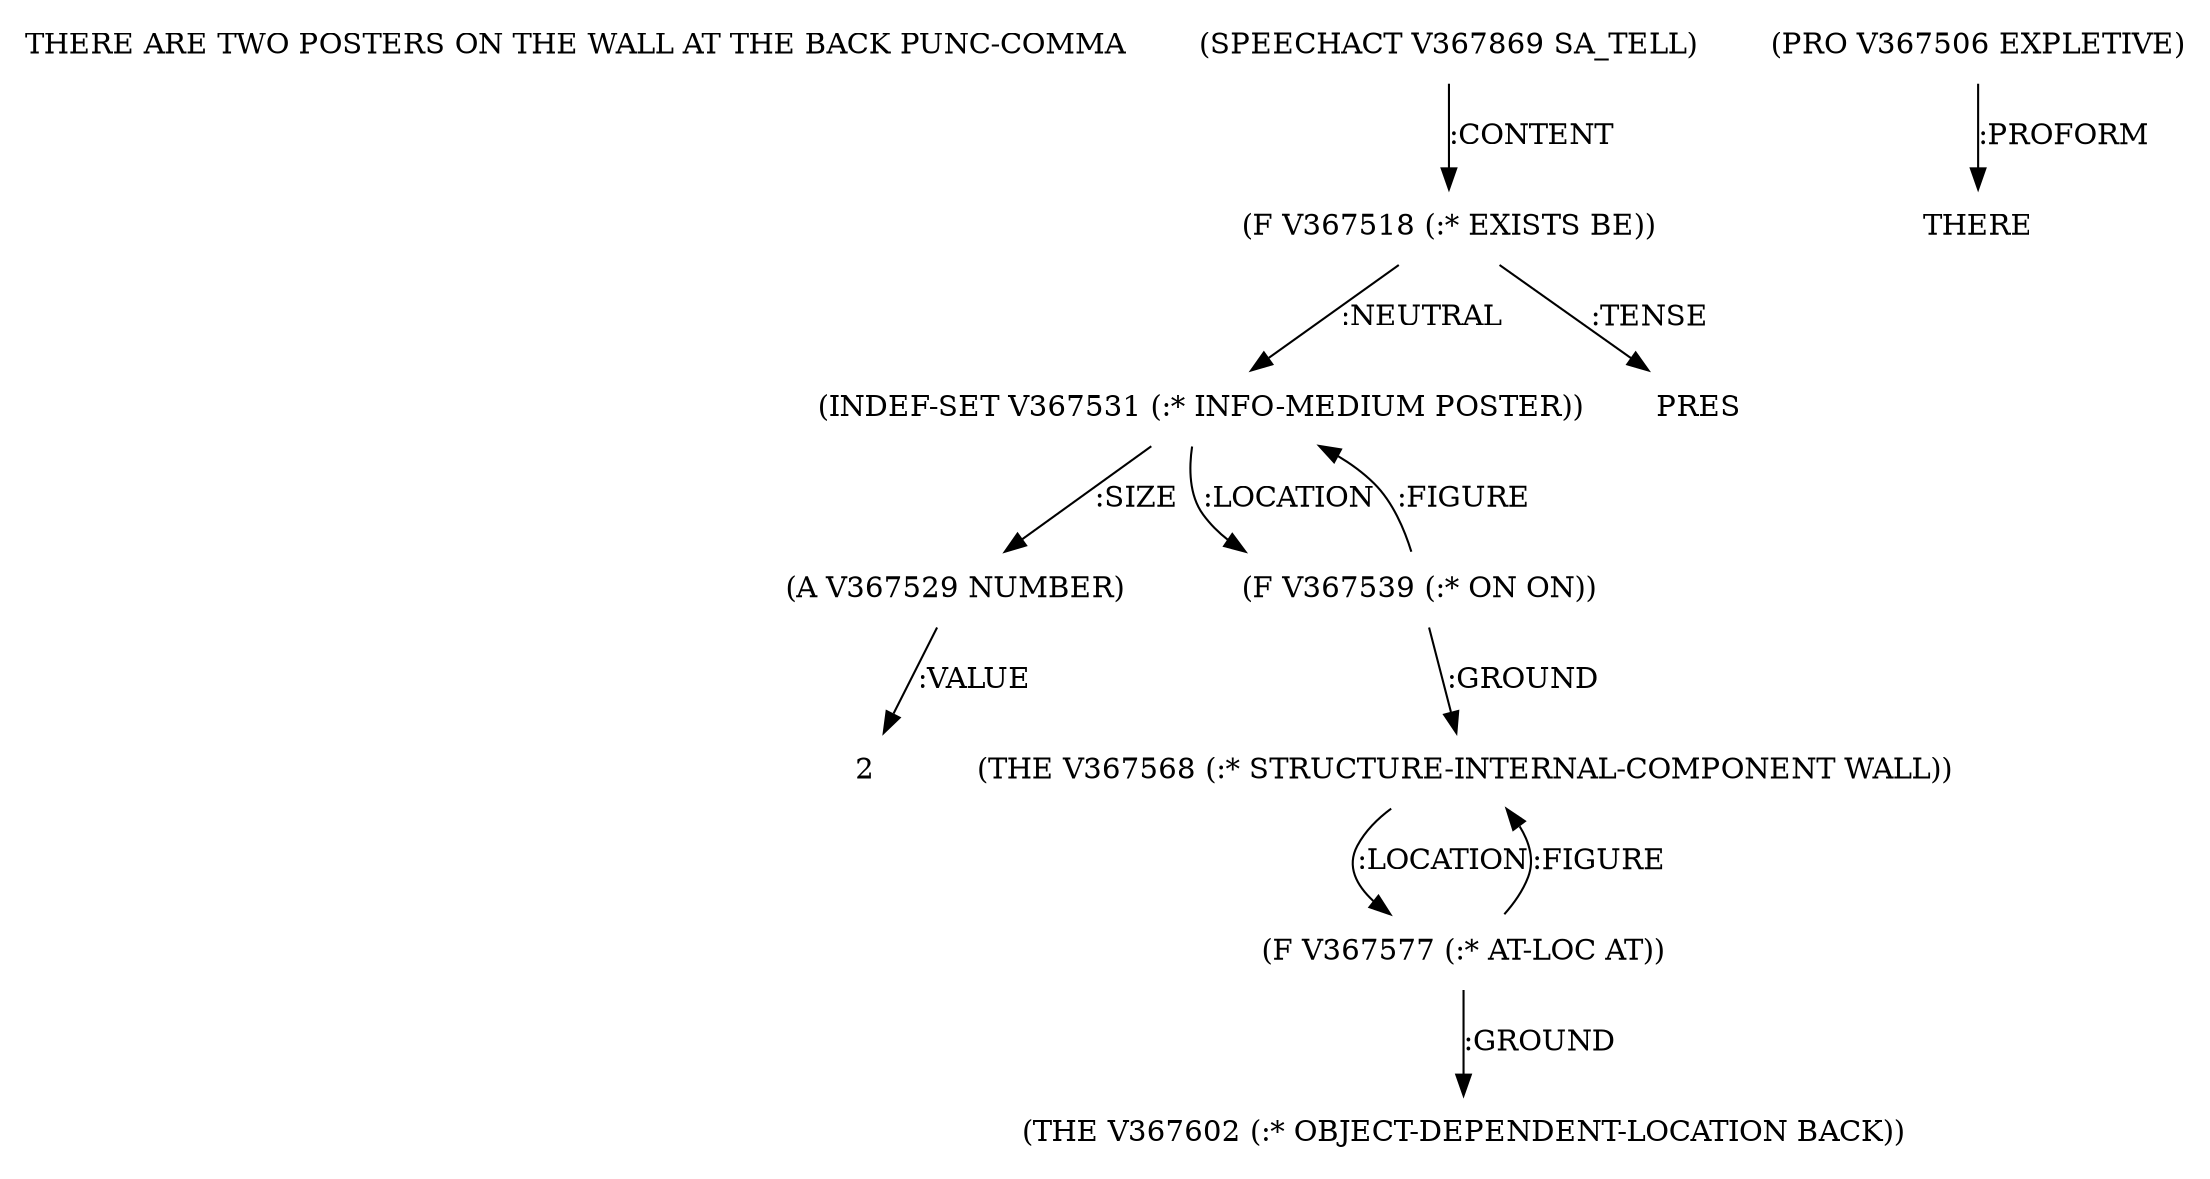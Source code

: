 digraph Terms {
  node [shape=none]
  "THERE ARE TWO POSTERS ON THE WALL AT THE BACK PUNC-COMMA"
  "V367869" [label="(SPEECHACT V367869 SA_TELL)"]
  "V367869" -> "V367518" [label=":CONTENT"]
  "V367518" [label="(F V367518 (:* EXISTS BE))"]
  "V367518" -> "V367531" [label=":NEUTRAL"]
  "V367518" -> "NT368274" [label=":TENSE"]
  "NT368274" [label="PRES"]
  "V367506" [label="(PRO V367506 EXPLETIVE)"]
  "V367506" -> "NT368275" [label=":PROFORM"]
  "NT368275" [label="THERE"]
  "V367531" [label="(INDEF-SET V367531 (:* INFO-MEDIUM POSTER))"]
  "V367531" -> "V367529" [label=":SIZE"]
  "V367531" -> "V367539" [label=":LOCATION"]
  "V367529" [label="(A V367529 NUMBER)"]
  "V367529" -> "NT368276" [label=":VALUE"]
  "NT368276" [label="2"]
  "V367539" [label="(F V367539 (:* ON ON))"]
  "V367539" -> "V367568" [label=":GROUND"]
  "V367539" -> "V367531" [label=":FIGURE"]
  "V367568" [label="(THE V367568 (:* STRUCTURE-INTERNAL-COMPONENT WALL))"]
  "V367568" -> "V367577" [label=":LOCATION"]
  "V367577" [label="(F V367577 (:* AT-LOC AT))"]
  "V367577" -> "V367602" [label=":GROUND"]
  "V367577" -> "V367568" [label=":FIGURE"]
  "V367602" [label="(THE V367602 (:* OBJECT-DEPENDENT-LOCATION BACK))"]
}
